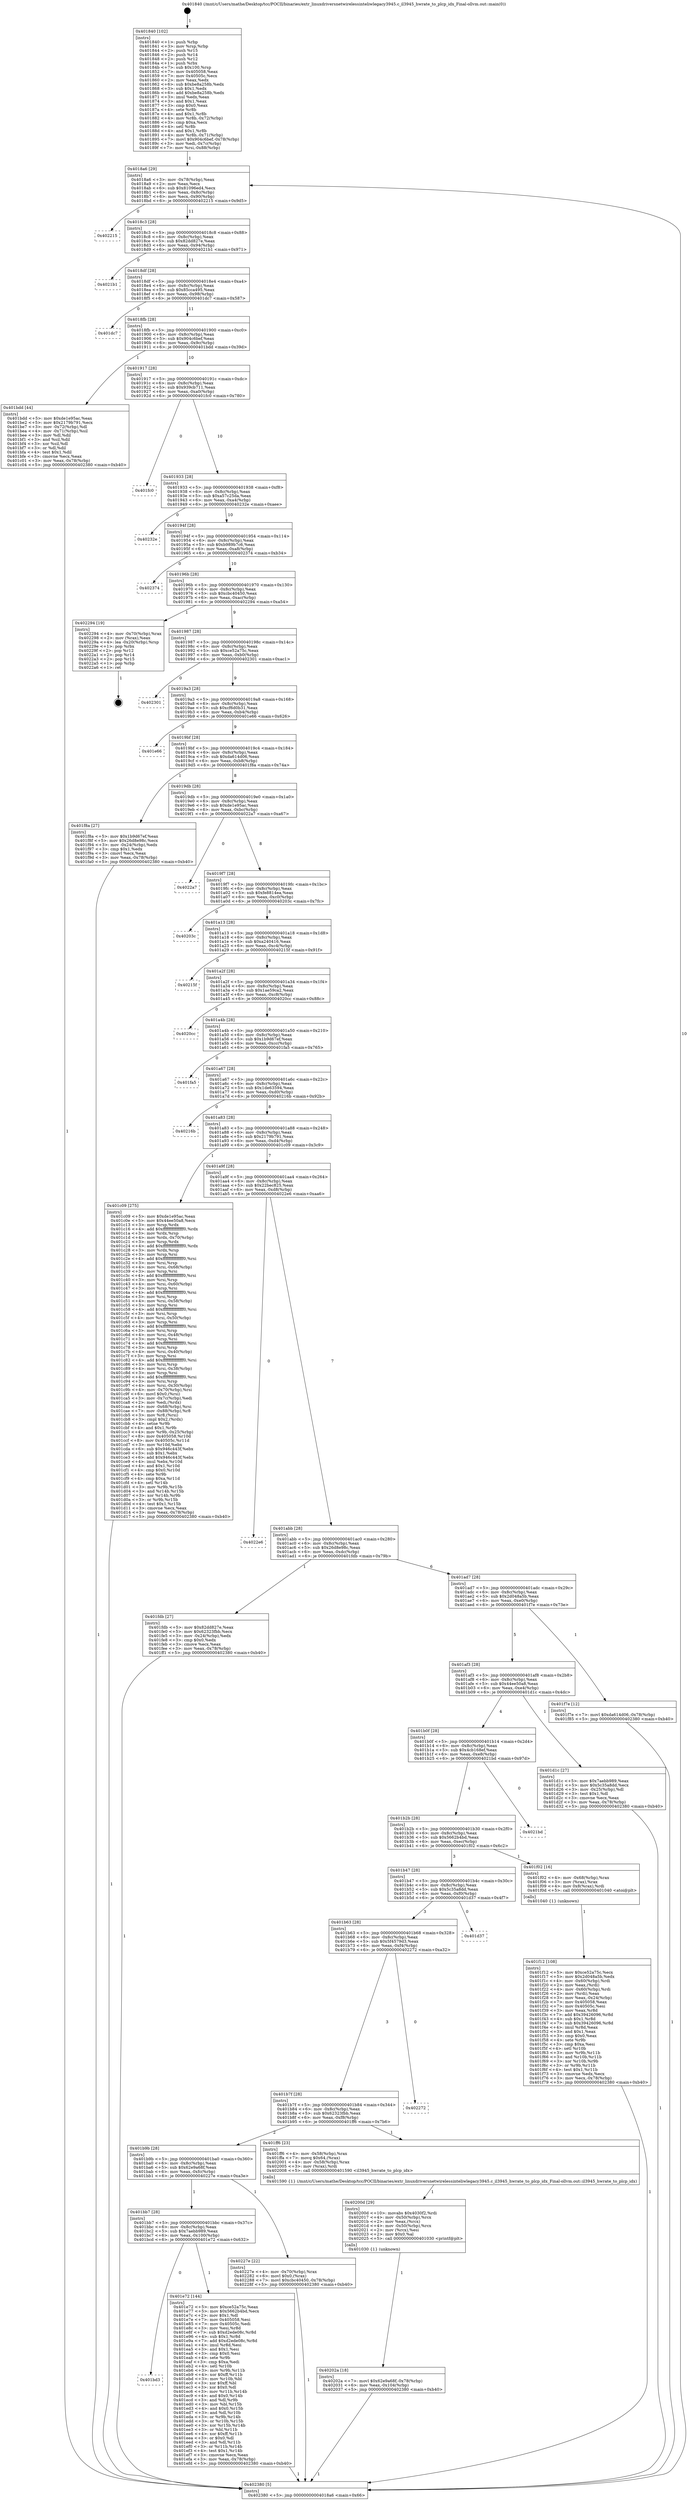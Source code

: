 digraph "0x401840" {
  label = "0x401840 (/mnt/c/Users/mathe/Desktop/tcc/POCII/binaries/extr_linuxdriversnetwirelessinteliwlegacy3945.c_il3945_hwrate_to_plcp_idx_Final-ollvm.out::main(0))"
  labelloc = "t"
  node[shape=record]

  Entry [label="",width=0.3,height=0.3,shape=circle,fillcolor=black,style=filled]
  "0x4018a6" [label="{
     0x4018a6 [29]\l
     | [instrs]\l
     &nbsp;&nbsp;0x4018a6 \<+3\>: mov -0x78(%rbp),%eax\l
     &nbsp;&nbsp;0x4018a9 \<+2\>: mov %eax,%ecx\l
     &nbsp;&nbsp;0x4018ab \<+6\>: sub $0x81096ed4,%ecx\l
     &nbsp;&nbsp;0x4018b1 \<+6\>: mov %eax,-0x8c(%rbp)\l
     &nbsp;&nbsp;0x4018b7 \<+6\>: mov %ecx,-0x90(%rbp)\l
     &nbsp;&nbsp;0x4018bd \<+6\>: je 0000000000402215 \<main+0x9d5\>\l
  }"]
  "0x402215" [label="{
     0x402215\l
  }", style=dashed]
  "0x4018c3" [label="{
     0x4018c3 [28]\l
     | [instrs]\l
     &nbsp;&nbsp;0x4018c3 \<+5\>: jmp 00000000004018c8 \<main+0x88\>\l
     &nbsp;&nbsp;0x4018c8 \<+6\>: mov -0x8c(%rbp),%eax\l
     &nbsp;&nbsp;0x4018ce \<+5\>: sub $0x82dd827e,%eax\l
     &nbsp;&nbsp;0x4018d3 \<+6\>: mov %eax,-0x94(%rbp)\l
     &nbsp;&nbsp;0x4018d9 \<+6\>: je 00000000004021b1 \<main+0x971\>\l
  }"]
  Exit [label="",width=0.3,height=0.3,shape=circle,fillcolor=black,style=filled,peripheries=2]
  "0x4021b1" [label="{
     0x4021b1\l
  }", style=dashed]
  "0x4018df" [label="{
     0x4018df [28]\l
     | [instrs]\l
     &nbsp;&nbsp;0x4018df \<+5\>: jmp 00000000004018e4 \<main+0xa4\>\l
     &nbsp;&nbsp;0x4018e4 \<+6\>: mov -0x8c(%rbp),%eax\l
     &nbsp;&nbsp;0x4018ea \<+5\>: sub $0x85cca495,%eax\l
     &nbsp;&nbsp;0x4018ef \<+6\>: mov %eax,-0x98(%rbp)\l
     &nbsp;&nbsp;0x4018f5 \<+6\>: je 0000000000401dc7 \<main+0x587\>\l
  }"]
  "0x40202a" [label="{
     0x40202a [18]\l
     | [instrs]\l
     &nbsp;&nbsp;0x40202a \<+7\>: movl $0x62e9a68f,-0x78(%rbp)\l
     &nbsp;&nbsp;0x402031 \<+6\>: mov %eax,-0x104(%rbp)\l
     &nbsp;&nbsp;0x402037 \<+5\>: jmp 0000000000402380 \<main+0xb40\>\l
  }"]
  "0x401dc7" [label="{
     0x401dc7\l
  }", style=dashed]
  "0x4018fb" [label="{
     0x4018fb [28]\l
     | [instrs]\l
     &nbsp;&nbsp;0x4018fb \<+5\>: jmp 0000000000401900 \<main+0xc0\>\l
     &nbsp;&nbsp;0x401900 \<+6\>: mov -0x8c(%rbp),%eax\l
     &nbsp;&nbsp;0x401906 \<+5\>: sub $0x904c6bef,%eax\l
     &nbsp;&nbsp;0x40190b \<+6\>: mov %eax,-0x9c(%rbp)\l
     &nbsp;&nbsp;0x401911 \<+6\>: je 0000000000401bdd \<main+0x39d\>\l
  }"]
  "0x40200d" [label="{
     0x40200d [29]\l
     | [instrs]\l
     &nbsp;&nbsp;0x40200d \<+10\>: movabs $0x4030f2,%rdi\l
     &nbsp;&nbsp;0x402017 \<+4\>: mov -0x50(%rbp),%rcx\l
     &nbsp;&nbsp;0x40201b \<+2\>: mov %eax,(%rcx)\l
     &nbsp;&nbsp;0x40201d \<+4\>: mov -0x50(%rbp),%rcx\l
     &nbsp;&nbsp;0x402021 \<+2\>: mov (%rcx),%esi\l
     &nbsp;&nbsp;0x402023 \<+2\>: mov $0x0,%al\l
     &nbsp;&nbsp;0x402025 \<+5\>: call 0000000000401030 \<printf@plt\>\l
     | [calls]\l
     &nbsp;&nbsp;0x401030 \{1\} (unknown)\l
  }"]
  "0x401bdd" [label="{
     0x401bdd [44]\l
     | [instrs]\l
     &nbsp;&nbsp;0x401bdd \<+5\>: mov $0xde1e95ac,%eax\l
     &nbsp;&nbsp;0x401be2 \<+5\>: mov $0x2179b791,%ecx\l
     &nbsp;&nbsp;0x401be7 \<+3\>: mov -0x72(%rbp),%dl\l
     &nbsp;&nbsp;0x401bea \<+4\>: mov -0x71(%rbp),%sil\l
     &nbsp;&nbsp;0x401bee \<+3\>: mov %dl,%dil\l
     &nbsp;&nbsp;0x401bf1 \<+3\>: and %sil,%dil\l
     &nbsp;&nbsp;0x401bf4 \<+3\>: xor %sil,%dl\l
     &nbsp;&nbsp;0x401bf7 \<+3\>: or %dl,%dil\l
     &nbsp;&nbsp;0x401bfa \<+4\>: test $0x1,%dil\l
     &nbsp;&nbsp;0x401bfe \<+3\>: cmovne %ecx,%eax\l
     &nbsp;&nbsp;0x401c01 \<+3\>: mov %eax,-0x78(%rbp)\l
     &nbsp;&nbsp;0x401c04 \<+5\>: jmp 0000000000402380 \<main+0xb40\>\l
  }"]
  "0x401917" [label="{
     0x401917 [28]\l
     | [instrs]\l
     &nbsp;&nbsp;0x401917 \<+5\>: jmp 000000000040191c \<main+0xdc\>\l
     &nbsp;&nbsp;0x40191c \<+6\>: mov -0x8c(%rbp),%eax\l
     &nbsp;&nbsp;0x401922 \<+5\>: sub $0x939cb711,%eax\l
     &nbsp;&nbsp;0x401927 \<+6\>: mov %eax,-0xa0(%rbp)\l
     &nbsp;&nbsp;0x40192d \<+6\>: je 0000000000401fc0 \<main+0x780\>\l
  }"]
  "0x402380" [label="{
     0x402380 [5]\l
     | [instrs]\l
     &nbsp;&nbsp;0x402380 \<+5\>: jmp 00000000004018a6 \<main+0x66\>\l
  }"]
  "0x401840" [label="{
     0x401840 [102]\l
     | [instrs]\l
     &nbsp;&nbsp;0x401840 \<+1\>: push %rbp\l
     &nbsp;&nbsp;0x401841 \<+3\>: mov %rsp,%rbp\l
     &nbsp;&nbsp;0x401844 \<+2\>: push %r15\l
     &nbsp;&nbsp;0x401846 \<+2\>: push %r14\l
     &nbsp;&nbsp;0x401848 \<+2\>: push %r12\l
     &nbsp;&nbsp;0x40184a \<+1\>: push %rbx\l
     &nbsp;&nbsp;0x40184b \<+7\>: sub $0x100,%rsp\l
     &nbsp;&nbsp;0x401852 \<+7\>: mov 0x405058,%eax\l
     &nbsp;&nbsp;0x401859 \<+7\>: mov 0x40505c,%ecx\l
     &nbsp;&nbsp;0x401860 \<+2\>: mov %eax,%edx\l
     &nbsp;&nbsp;0x401862 \<+6\>: sub $0xbe8a258b,%edx\l
     &nbsp;&nbsp;0x401868 \<+3\>: sub $0x1,%edx\l
     &nbsp;&nbsp;0x40186b \<+6\>: add $0xbe8a258b,%edx\l
     &nbsp;&nbsp;0x401871 \<+3\>: imul %edx,%eax\l
     &nbsp;&nbsp;0x401874 \<+3\>: and $0x1,%eax\l
     &nbsp;&nbsp;0x401877 \<+3\>: cmp $0x0,%eax\l
     &nbsp;&nbsp;0x40187a \<+4\>: sete %r8b\l
     &nbsp;&nbsp;0x40187e \<+4\>: and $0x1,%r8b\l
     &nbsp;&nbsp;0x401882 \<+4\>: mov %r8b,-0x72(%rbp)\l
     &nbsp;&nbsp;0x401886 \<+3\>: cmp $0xa,%ecx\l
     &nbsp;&nbsp;0x401889 \<+4\>: setl %r8b\l
     &nbsp;&nbsp;0x40188d \<+4\>: and $0x1,%r8b\l
     &nbsp;&nbsp;0x401891 \<+4\>: mov %r8b,-0x71(%rbp)\l
     &nbsp;&nbsp;0x401895 \<+7\>: movl $0x904c6bef,-0x78(%rbp)\l
     &nbsp;&nbsp;0x40189c \<+3\>: mov %edi,-0x7c(%rbp)\l
     &nbsp;&nbsp;0x40189f \<+7\>: mov %rsi,-0x88(%rbp)\l
  }"]
  "0x401f12" [label="{
     0x401f12 [108]\l
     | [instrs]\l
     &nbsp;&nbsp;0x401f12 \<+5\>: mov $0xce52a75c,%ecx\l
     &nbsp;&nbsp;0x401f17 \<+5\>: mov $0x2d048a5b,%edx\l
     &nbsp;&nbsp;0x401f1c \<+4\>: mov -0x60(%rbp),%rdi\l
     &nbsp;&nbsp;0x401f20 \<+2\>: mov %eax,(%rdi)\l
     &nbsp;&nbsp;0x401f22 \<+4\>: mov -0x60(%rbp),%rdi\l
     &nbsp;&nbsp;0x401f26 \<+2\>: mov (%rdi),%eax\l
     &nbsp;&nbsp;0x401f28 \<+3\>: mov %eax,-0x24(%rbp)\l
     &nbsp;&nbsp;0x401f2b \<+7\>: mov 0x405058,%eax\l
     &nbsp;&nbsp;0x401f32 \<+7\>: mov 0x40505c,%esi\l
     &nbsp;&nbsp;0x401f39 \<+3\>: mov %eax,%r8d\l
     &nbsp;&nbsp;0x401f3c \<+7\>: add $0x39426096,%r8d\l
     &nbsp;&nbsp;0x401f43 \<+4\>: sub $0x1,%r8d\l
     &nbsp;&nbsp;0x401f47 \<+7\>: sub $0x39426096,%r8d\l
     &nbsp;&nbsp;0x401f4e \<+4\>: imul %r8d,%eax\l
     &nbsp;&nbsp;0x401f52 \<+3\>: and $0x1,%eax\l
     &nbsp;&nbsp;0x401f55 \<+3\>: cmp $0x0,%eax\l
     &nbsp;&nbsp;0x401f58 \<+4\>: sete %r9b\l
     &nbsp;&nbsp;0x401f5c \<+3\>: cmp $0xa,%esi\l
     &nbsp;&nbsp;0x401f5f \<+4\>: setl %r10b\l
     &nbsp;&nbsp;0x401f63 \<+3\>: mov %r9b,%r11b\l
     &nbsp;&nbsp;0x401f66 \<+3\>: and %r10b,%r11b\l
     &nbsp;&nbsp;0x401f69 \<+3\>: xor %r10b,%r9b\l
     &nbsp;&nbsp;0x401f6c \<+3\>: or %r9b,%r11b\l
     &nbsp;&nbsp;0x401f6f \<+4\>: test $0x1,%r11b\l
     &nbsp;&nbsp;0x401f73 \<+3\>: cmovne %edx,%ecx\l
     &nbsp;&nbsp;0x401f76 \<+3\>: mov %ecx,-0x78(%rbp)\l
     &nbsp;&nbsp;0x401f79 \<+5\>: jmp 0000000000402380 \<main+0xb40\>\l
  }"]
  "0x401fc0" [label="{
     0x401fc0\l
  }", style=dashed]
  "0x401933" [label="{
     0x401933 [28]\l
     | [instrs]\l
     &nbsp;&nbsp;0x401933 \<+5\>: jmp 0000000000401938 \<main+0xf8\>\l
     &nbsp;&nbsp;0x401938 \<+6\>: mov -0x8c(%rbp),%eax\l
     &nbsp;&nbsp;0x40193e \<+5\>: sub $0xa57c25da,%eax\l
     &nbsp;&nbsp;0x401943 \<+6\>: mov %eax,-0xa4(%rbp)\l
     &nbsp;&nbsp;0x401949 \<+6\>: je 000000000040232e \<main+0xaee\>\l
  }"]
  "0x401bd3" [label="{
     0x401bd3\l
  }", style=dashed]
  "0x40232e" [label="{
     0x40232e\l
  }", style=dashed]
  "0x40194f" [label="{
     0x40194f [28]\l
     | [instrs]\l
     &nbsp;&nbsp;0x40194f \<+5\>: jmp 0000000000401954 \<main+0x114\>\l
     &nbsp;&nbsp;0x401954 \<+6\>: mov -0x8c(%rbp),%eax\l
     &nbsp;&nbsp;0x40195a \<+5\>: sub $0xb989b7c6,%eax\l
     &nbsp;&nbsp;0x40195f \<+6\>: mov %eax,-0xa8(%rbp)\l
     &nbsp;&nbsp;0x401965 \<+6\>: je 0000000000402374 \<main+0xb34\>\l
  }"]
  "0x401e72" [label="{
     0x401e72 [144]\l
     | [instrs]\l
     &nbsp;&nbsp;0x401e72 \<+5\>: mov $0xce52a75c,%eax\l
     &nbsp;&nbsp;0x401e77 \<+5\>: mov $0x5662b4bd,%ecx\l
     &nbsp;&nbsp;0x401e7c \<+2\>: mov $0x1,%dl\l
     &nbsp;&nbsp;0x401e7e \<+7\>: mov 0x405058,%esi\l
     &nbsp;&nbsp;0x401e85 \<+7\>: mov 0x40505c,%edi\l
     &nbsp;&nbsp;0x401e8c \<+3\>: mov %esi,%r8d\l
     &nbsp;&nbsp;0x401e8f \<+7\>: sub $0xd2ede08c,%r8d\l
     &nbsp;&nbsp;0x401e96 \<+4\>: sub $0x1,%r8d\l
     &nbsp;&nbsp;0x401e9a \<+7\>: add $0xd2ede08c,%r8d\l
     &nbsp;&nbsp;0x401ea1 \<+4\>: imul %r8d,%esi\l
     &nbsp;&nbsp;0x401ea5 \<+3\>: and $0x1,%esi\l
     &nbsp;&nbsp;0x401ea8 \<+3\>: cmp $0x0,%esi\l
     &nbsp;&nbsp;0x401eab \<+4\>: sete %r9b\l
     &nbsp;&nbsp;0x401eaf \<+3\>: cmp $0xa,%edi\l
     &nbsp;&nbsp;0x401eb2 \<+4\>: setl %r10b\l
     &nbsp;&nbsp;0x401eb6 \<+3\>: mov %r9b,%r11b\l
     &nbsp;&nbsp;0x401eb9 \<+4\>: xor $0xff,%r11b\l
     &nbsp;&nbsp;0x401ebd \<+3\>: mov %r10b,%bl\l
     &nbsp;&nbsp;0x401ec0 \<+3\>: xor $0xff,%bl\l
     &nbsp;&nbsp;0x401ec3 \<+3\>: xor $0x0,%dl\l
     &nbsp;&nbsp;0x401ec6 \<+3\>: mov %r11b,%r14b\l
     &nbsp;&nbsp;0x401ec9 \<+4\>: and $0x0,%r14b\l
     &nbsp;&nbsp;0x401ecd \<+3\>: and %dl,%r9b\l
     &nbsp;&nbsp;0x401ed0 \<+3\>: mov %bl,%r15b\l
     &nbsp;&nbsp;0x401ed3 \<+4\>: and $0x0,%r15b\l
     &nbsp;&nbsp;0x401ed7 \<+3\>: and %dl,%r10b\l
     &nbsp;&nbsp;0x401eda \<+3\>: or %r9b,%r14b\l
     &nbsp;&nbsp;0x401edd \<+3\>: or %r10b,%r15b\l
     &nbsp;&nbsp;0x401ee0 \<+3\>: xor %r15b,%r14b\l
     &nbsp;&nbsp;0x401ee3 \<+3\>: or %bl,%r11b\l
     &nbsp;&nbsp;0x401ee6 \<+4\>: xor $0xff,%r11b\l
     &nbsp;&nbsp;0x401eea \<+3\>: or $0x0,%dl\l
     &nbsp;&nbsp;0x401eed \<+3\>: and %dl,%r11b\l
     &nbsp;&nbsp;0x401ef0 \<+3\>: or %r11b,%r14b\l
     &nbsp;&nbsp;0x401ef3 \<+4\>: test $0x1,%r14b\l
     &nbsp;&nbsp;0x401ef7 \<+3\>: cmovne %ecx,%eax\l
     &nbsp;&nbsp;0x401efa \<+3\>: mov %eax,-0x78(%rbp)\l
     &nbsp;&nbsp;0x401efd \<+5\>: jmp 0000000000402380 \<main+0xb40\>\l
  }"]
  "0x402374" [label="{
     0x402374\l
  }", style=dashed]
  "0x40196b" [label="{
     0x40196b [28]\l
     | [instrs]\l
     &nbsp;&nbsp;0x40196b \<+5\>: jmp 0000000000401970 \<main+0x130\>\l
     &nbsp;&nbsp;0x401970 \<+6\>: mov -0x8c(%rbp),%eax\l
     &nbsp;&nbsp;0x401976 \<+5\>: sub $0xcbc40450,%eax\l
     &nbsp;&nbsp;0x40197b \<+6\>: mov %eax,-0xac(%rbp)\l
     &nbsp;&nbsp;0x401981 \<+6\>: je 0000000000402294 \<main+0xa54\>\l
  }"]
  "0x401bb7" [label="{
     0x401bb7 [28]\l
     | [instrs]\l
     &nbsp;&nbsp;0x401bb7 \<+5\>: jmp 0000000000401bbc \<main+0x37c\>\l
     &nbsp;&nbsp;0x401bbc \<+6\>: mov -0x8c(%rbp),%eax\l
     &nbsp;&nbsp;0x401bc2 \<+5\>: sub $0x7aebb989,%eax\l
     &nbsp;&nbsp;0x401bc7 \<+6\>: mov %eax,-0x100(%rbp)\l
     &nbsp;&nbsp;0x401bcd \<+6\>: je 0000000000401e72 \<main+0x632\>\l
  }"]
  "0x402294" [label="{
     0x402294 [19]\l
     | [instrs]\l
     &nbsp;&nbsp;0x402294 \<+4\>: mov -0x70(%rbp),%rax\l
     &nbsp;&nbsp;0x402298 \<+2\>: mov (%rax),%eax\l
     &nbsp;&nbsp;0x40229a \<+4\>: lea -0x20(%rbp),%rsp\l
     &nbsp;&nbsp;0x40229e \<+1\>: pop %rbx\l
     &nbsp;&nbsp;0x40229f \<+2\>: pop %r12\l
     &nbsp;&nbsp;0x4022a1 \<+2\>: pop %r14\l
     &nbsp;&nbsp;0x4022a3 \<+2\>: pop %r15\l
     &nbsp;&nbsp;0x4022a5 \<+1\>: pop %rbp\l
     &nbsp;&nbsp;0x4022a6 \<+1\>: ret\l
  }"]
  "0x401987" [label="{
     0x401987 [28]\l
     | [instrs]\l
     &nbsp;&nbsp;0x401987 \<+5\>: jmp 000000000040198c \<main+0x14c\>\l
     &nbsp;&nbsp;0x40198c \<+6\>: mov -0x8c(%rbp),%eax\l
     &nbsp;&nbsp;0x401992 \<+5\>: sub $0xce52a75c,%eax\l
     &nbsp;&nbsp;0x401997 \<+6\>: mov %eax,-0xb0(%rbp)\l
     &nbsp;&nbsp;0x40199d \<+6\>: je 0000000000402301 \<main+0xac1\>\l
  }"]
  "0x40227e" [label="{
     0x40227e [22]\l
     | [instrs]\l
     &nbsp;&nbsp;0x40227e \<+4\>: mov -0x70(%rbp),%rax\l
     &nbsp;&nbsp;0x402282 \<+6\>: movl $0x0,(%rax)\l
     &nbsp;&nbsp;0x402288 \<+7\>: movl $0xcbc40450,-0x78(%rbp)\l
     &nbsp;&nbsp;0x40228f \<+5\>: jmp 0000000000402380 \<main+0xb40\>\l
  }"]
  "0x402301" [label="{
     0x402301\l
  }", style=dashed]
  "0x4019a3" [label="{
     0x4019a3 [28]\l
     | [instrs]\l
     &nbsp;&nbsp;0x4019a3 \<+5\>: jmp 00000000004019a8 \<main+0x168\>\l
     &nbsp;&nbsp;0x4019a8 \<+6\>: mov -0x8c(%rbp),%eax\l
     &nbsp;&nbsp;0x4019ae \<+5\>: sub $0xcf6d0b31,%eax\l
     &nbsp;&nbsp;0x4019b3 \<+6\>: mov %eax,-0xb4(%rbp)\l
     &nbsp;&nbsp;0x4019b9 \<+6\>: je 0000000000401e66 \<main+0x626\>\l
  }"]
  "0x401b9b" [label="{
     0x401b9b [28]\l
     | [instrs]\l
     &nbsp;&nbsp;0x401b9b \<+5\>: jmp 0000000000401ba0 \<main+0x360\>\l
     &nbsp;&nbsp;0x401ba0 \<+6\>: mov -0x8c(%rbp),%eax\l
     &nbsp;&nbsp;0x401ba6 \<+5\>: sub $0x62e9a68f,%eax\l
     &nbsp;&nbsp;0x401bab \<+6\>: mov %eax,-0xfc(%rbp)\l
     &nbsp;&nbsp;0x401bb1 \<+6\>: je 000000000040227e \<main+0xa3e\>\l
  }"]
  "0x401e66" [label="{
     0x401e66\l
  }", style=dashed]
  "0x4019bf" [label="{
     0x4019bf [28]\l
     | [instrs]\l
     &nbsp;&nbsp;0x4019bf \<+5\>: jmp 00000000004019c4 \<main+0x184\>\l
     &nbsp;&nbsp;0x4019c4 \<+6\>: mov -0x8c(%rbp),%eax\l
     &nbsp;&nbsp;0x4019ca \<+5\>: sub $0xda614d06,%eax\l
     &nbsp;&nbsp;0x4019cf \<+6\>: mov %eax,-0xb8(%rbp)\l
     &nbsp;&nbsp;0x4019d5 \<+6\>: je 0000000000401f8a \<main+0x74a\>\l
  }"]
  "0x401ff6" [label="{
     0x401ff6 [23]\l
     | [instrs]\l
     &nbsp;&nbsp;0x401ff6 \<+4\>: mov -0x58(%rbp),%rax\l
     &nbsp;&nbsp;0x401ffa \<+7\>: movq $0x64,(%rax)\l
     &nbsp;&nbsp;0x402001 \<+4\>: mov -0x58(%rbp),%rax\l
     &nbsp;&nbsp;0x402005 \<+3\>: mov (%rax),%rdi\l
     &nbsp;&nbsp;0x402008 \<+5\>: call 0000000000401590 \<il3945_hwrate_to_plcp_idx\>\l
     | [calls]\l
     &nbsp;&nbsp;0x401590 \{1\} (/mnt/c/Users/mathe/Desktop/tcc/POCII/binaries/extr_linuxdriversnetwirelessinteliwlegacy3945.c_il3945_hwrate_to_plcp_idx_Final-ollvm.out::il3945_hwrate_to_plcp_idx)\l
  }"]
  "0x401f8a" [label="{
     0x401f8a [27]\l
     | [instrs]\l
     &nbsp;&nbsp;0x401f8a \<+5\>: mov $0x1b9d67ef,%eax\l
     &nbsp;&nbsp;0x401f8f \<+5\>: mov $0x26d8e98c,%ecx\l
     &nbsp;&nbsp;0x401f94 \<+3\>: mov -0x24(%rbp),%edx\l
     &nbsp;&nbsp;0x401f97 \<+3\>: cmp $0x1,%edx\l
     &nbsp;&nbsp;0x401f9a \<+3\>: cmovl %ecx,%eax\l
     &nbsp;&nbsp;0x401f9d \<+3\>: mov %eax,-0x78(%rbp)\l
     &nbsp;&nbsp;0x401fa0 \<+5\>: jmp 0000000000402380 \<main+0xb40\>\l
  }"]
  "0x4019db" [label="{
     0x4019db [28]\l
     | [instrs]\l
     &nbsp;&nbsp;0x4019db \<+5\>: jmp 00000000004019e0 \<main+0x1a0\>\l
     &nbsp;&nbsp;0x4019e0 \<+6\>: mov -0x8c(%rbp),%eax\l
     &nbsp;&nbsp;0x4019e6 \<+5\>: sub $0xde1e95ac,%eax\l
     &nbsp;&nbsp;0x4019eb \<+6\>: mov %eax,-0xbc(%rbp)\l
     &nbsp;&nbsp;0x4019f1 \<+6\>: je 00000000004022a7 \<main+0xa67\>\l
  }"]
  "0x401b7f" [label="{
     0x401b7f [28]\l
     | [instrs]\l
     &nbsp;&nbsp;0x401b7f \<+5\>: jmp 0000000000401b84 \<main+0x344\>\l
     &nbsp;&nbsp;0x401b84 \<+6\>: mov -0x8c(%rbp),%eax\l
     &nbsp;&nbsp;0x401b8a \<+5\>: sub $0x62323fbb,%eax\l
     &nbsp;&nbsp;0x401b8f \<+6\>: mov %eax,-0xf8(%rbp)\l
     &nbsp;&nbsp;0x401b95 \<+6\>: je 0000000000401ff6 \<main+0x7b6\>\l
  }"]
  "0x4022a7" [label="{
     0x4022a7\l
  }", style=dashed]
  "0x4019f7" [label="{
     0x4019f7 [28]\l
     | [instrs]\l
     &nbsp;&nbsp;0x4019f7 \<+5\>: jmp 00000000004019fc \<main+0x1bc\>\l
     &nbsp;&nbsp;0x4019fc \<+6\>: mov -0x8c(%rbp),%eax\l
     &nbsp;&nbsp;0x401a02 \<+5\>: sub $0xfe8814ea,%eax\l
     &nbsp;&nbsp;0x401a07 \<+6\>: mov %eax,-0xc0(%rbp)\l
     &nbsp;&nbsp;0x401a0d \<+6\>: je 000000000040203c \<main+0x7fc\>\l
  }"]
  "0x402272" [label="{
     0x402272\l
  }", style=dashed]
  "0x40203c" [label="{
     0x40203c\l
  }", style=dashed]
  "0x401a13" [label="{
     0x401a13 [28]\l
     | [instrs]\l
     &nbsp;&nbsp;0x401a13 \<+5\>: jmp 0000000000401a18 \<main+0x1d8\>\l
     &nbsp;&nbsp;0x401a18 \<+6\>: mov -0x8c(%rbp),%eax\l
     &nbsp;&nbsp;0x401a1e \<+5\>: sub $0xa240416,%eax\l
     &nbsp;&nbsp;0x401a23 \<+6\>: mov %eax,-0xc4(%rbp)\l
     &nbsp;&nbsp;0x401a29 \<+6\>: je 000000000040215f \<main+0x91f\>\l
  }"]
  "0x401b63" [label="{
     0x401b63 [28]\l
     | [instrs]\l
     &nbsp;&nbsp;0x401b63 \<+5\>: jmp 0000000000401b68 \<main+0x328\>\l
     &nbsp;&nbsp;0x401b68 \<+6\>: mov -0x8c(%rbp),%eax\l
     &nbsp;&nbsp;0x401b6e \<+5\>: sub $0x5f4579d3,%eax\l
     &nbsp;&nbsp;0x401b73 \<+6\>: mov %eax,-0xf4(%rbp)\l
     &nbsp;&nbsp;0x401b79 \<+6\>: je 0000000000402272 \<main+0xa32\>\l
  }"]
  "0x40215f" [label="{
     0x40215f\l
  }", style=dashed]
  "0x401a2f" [label="{
     0x401a2f [28]\l
     | [instrs]\l
     &nbsp;&nbsp;0x401a2f \<+5\>: jmp 0000000000401a34 \<main+0x1f4\>\l
     &nbsp;&nbsp;0x401a34 \<+6\>: mov -0x8c(%rbp),%eax\l
     &nbsp;&nbsp;0x401a3a \<+5\>: sub $0x1ae59ca2,%eax\l
     &nbsp;&nbsp;0x401a3f \<+6\>: mov %eax,-0xc8(%rbp)\l
     &nbsp;&nbsp;0x401a45 \<+6\>: je 00000000004020cc \<main+0x88c\>\l
  }"]
  "0x401d37" [label="{
     0x401d37\l
  }", style=dashed]
  "0x4020cc" [label="{
     0x4020cc\l
  }", style=dashed]
  "0x401a4b" [label="{
     0x401a4b [28]\l
     | [instrs]\l
     &nbsp;&nbsp;0x401a4b \<+5\>: jmp 0000000000401a50 \<main+0x210\>\l
     &nbsp;&nbsp;0x401a50 \<+6\>: mov -0x8c(%rbp),%eax\l
     &nbsp;&nbsp;0x401a56 \<+5\>: sub $0x1b9d67ef,%eax\l
     &nbsp;&nbsp;0x401a5b \<+6\>: mov %eax,-0xcc(%rbp)\l
     &nbsp;&nbsp;0x401a61 \<+6\>: je 0000000000401fa5 \<main+0x765\>\l
  }"]
  "0x401b47" [label="{
     0x401b47 [28]\l
     | [instrs]\l
     &nbsp;&nbsp;0x401b47 \<+5\>: jmp 0000000000401b4c \<main+0x30c\>\l
     &nbsp;&nbsp;0x401b4c \<+6\>: mov -0x8c(%rbp),%eax\l
     &nbsp;&nbsp;0x401b52 \<+5\>: sub $0x5c35a8dd,%eax\l
     &nbsp;&nbsp;0x401b57 \<+6\>: mov %eax,-0xf0(%rbp)\l
     &nbsp;&nbsp;0x401b5d \<+6\>: je 0000000000401d37 \<main+0x4f7\>\l
  }"]
  "0x401fa5" [label="{
     0x401fa5\l
  }", style=dashed]
  "0x401a67" [label="{
     0x401a67 [28]\l
     | [instrs]\l
     &nbsp;&nbsp;0x401a67 \<+5\>: jmp 0000000000401a6c \<main+0x22c\>\l
     &nbsp;&nbsp;0x401a6c \<+6\>: mov -0x8c(%rbp),%eax\l
     &nbsp;&nbsp;0x401a72 \<+5\>: sub $0x1de63594,%eax\l
     &nbsp;&nbsp;0x401a77 \<+6\>: mov %eax,-0xd0(%rbp)\l
     &nbsp;&nbsp;0x401a7d \<+6\>: je 000000000040216b \<main+0x92b\>\l
  }"]
  "0x401f02" [label="{
     0x401f02 [16]\l
     | [instrs]\l
     &nbsp;&nbsp;0x401f02 \<+4\>: mov -0x68(%rbp),%rax\l
     &nbsp;&nbsp;0x401f06 \<+3\>: mov (%rax),%rax\l
     &nbsp;&nbsp;0x401f09 \<+4\>: mov 0x8(%rax),%rdi\l
     &nbsp;&nbsp;0x401f0d \<+5\>: call 0000000000401040 \<atoi@plt\>\l
     | [calls]\l
     &nbsp;&nbsp;0x401040 \{1\} (unknown)\l
  }"]
  "0x40216b" [label="{
     0x40216b\l
  }", style=dashed]
  "0x401a83" [label="{
     0x401a83 [28]\l
     | [instrs]\l
     &nbsp;&nbsp;0x401a83 \<+5\>: jmp 0000000000401a88 \<main+0x248\>\l
     &nbsp;&nbsp;0x401a88 \<+6\>: mov -0x8c(%rbp),%eax\l
     &nbsp;&nbsp;0x401a8e \<+5\>: sub $0x2179b791,%eax\l
     &nbsp;&nbsp;0x401a93 \<+6\>: mov %eax,-0xd4(%rbp)\l
     &nbsp;&nbsp;0x401a99 \<+6\>: je 0000000000401c09 \<main+0x3c9\>\l
  }"]
  "0x401b2b" [label="{
     0x401b2b [28]\l
     | [instrs]\l
     &nbsp;&nbsp;0x401b2b \<+5\>: jmp 0000000000401b30 \<main+0x2f0\>\l
     &nbsp;&nbsp;0x401b30 \<+6\>: mov -0x8c(%rbp),%eax\l
     &nbsp;&nbsp;0x401b36 \<+5\>: sub $0x5662b4bd,%eax\l
     &nbsp;&nbsp;0x401b3b \<+6\>: mov %eax,-0xec(%rbp)\l
     &nbsp;&nbsp;0x401b41 \<+6\>: je 0000000000401f02 \<main+0x6c2\>\l
  }"]
  "0x401c09" [label="{
     0x401c09 [275]\l
     | [instrs]\l
     &nbsp;&nbsp;0x401c09 \<+5\>: mov $0xde1e95ac,%eax\l
     &nbsp;&nbsp;0x401c0e \<+5\>: mov $0x44ee50a8,%ecx\l
     &nbsp;&nbsp;0x401c13 \<+3\>: mov %rsp,%rdx\l
     &nbsp;&nbsp;0x401c16 \<+4\>: add $0xfffffffffffffff0,%rdx\l
     &nbsp;&nbsp;0x401c1a \<+3\>: mov %rdx,%rsp\l
     &nbsp;&nbsp;0x401c1d \<+4\>: mov %rdx,-0x70(%rbp)\l
     &nbsp;&nbsp;0x401c21 \<+3\>: mov %rsp,%rdx\l
     &nbsp;&nbsp;0x401c24 \<+4\>: add $0xfffffffffffffff0,%rdx\l
     &nbsp;&nbsp;0x401c28 \<+3\>: mov %rdx,%rsp\l
     &nbsp;&nbsp;0x401c2b \<+3\>: mov %rsp,%rsi\l
     &nbsp;&nbsp;0x401c2e \<+4\>: add $0xfffffffffffffff0,%rsi\l
     &nbsp;&nbsp;0x401c32 \<+3\>: mov %rsi,%rsp\l
     &nbsp;&nbsp;0x401c35 \<+4\>: mov %rsi,-0x68(%rbp)\l
     &nbsp;&nbsp;0x401c39 \<+3\>: mov %rsp,%rsi\l
     &nbsp;&nbsp;0x401c3c \<+4\>: add $0xfffffffffffffff0,%rsi\l
     &nbsp;&nbsp;0x401c40 \<+3\>: mov %rsi,%rsp\l
     &nbsp;&nbsp;0x401c43 \<+4\>: mov %rsi,-0x60(%rbp)\l
     &nbsp;&nbsp;0x401c47 \<+3\>: mov %rsp,%rsi\l
     &nbsp;&nbsp;0x401c4a \<+4\>: add $0xfffffffffffffff0,%rsi\l
     &nbsp;&nbsp;0x401c4e \<+3\>: mov %rsi,%rsp\l
     &nbsp;&nbsp;0x401c51 \<+4\>: mov %rsi,-0x58(%rbp)\l
     &nbsp;&nbsp;0x401c55 \<+3\>: mov %rsp,%rsi\l
     &nbsp;&nbsp;0x401c58 \<+4\>: add $0xfffffffffffffff0,%rsi\l
     &nbsp;&nbsp;0x401c5c \<+3\>: mov %rsi,%rsp\l
     &nbsp;&nbsp;0x401c5f \<+4\>: mov %rsi,-0x50(%rbp)\l
     &nbsp;&nbsp;0x401c63 \<+3\>: mov %rsp,%rsi\l
     &nbsp;&nbsp;0x401c66 \<+4\>: add $0xfffffffffffffff0,%rsi\l
     &nbsp;&nbsp;0x401c6a \<+3\>: mov %rsi,%rsp\l
     &nbsp;&nbsp;0x401c6d \<+4\>: mov %rsi,-0x48(%rbp)\l
     &nbsp;&nbsp;0x401c71 \<+3\>: mov %rsp,%rsi\l
     &nbsp;&nbsp;0x401c74 \<+4\>: add $0xfffffffffffffff0,%rsi\l
     &nbsp;&nbsp;0x401c78 \<+3\>: mov %rsi,%rsp\l
     &nbsp;&nbsp;0x401c7b \<+4\>: mov %rsi,-0x40(%rbp)\l
     &nbsp;&nbsp;0x401c7f \<+3\>: mov %rsp,%rsi\l
     &nbsp;&nbsp;0x401c82 \<+4\>: add $0xfffffffffffffff0,%rsi\l
     &nbsp;&nbsp;0x401c86 \<+3\>: mov %rsi,%rsp\l
     &nbsp;&nbsp;0x401c89 \<+4\>: mov %rsi,-0x38(%rbp)\l
     &nbsp;&nbsp;0x401c8d \<+3\>: mov %rsp,%rsi\l
     &nbsp;&nbsp;0x401c90 \<+4\>: add $0xfffffffffffffff0,%rsi\l
     &nbsp;&nbsp;0x401c94 \<+3\>: mov %rsi,%rsp\l
     &nbsp;&nbsp;0x401c97 \<+4\>: mov %rsi,-0x30(%rbp)\l
     &nbsp;&nbsp;0x401c9b \<+4\>: mov -0x70(%rbp),%rsi\l
     &nbsp;&nbsp;0x401c9f \<+6\>: movl $0x0,(%rsi)\l
     &nbsp;&nbsp;0x401ca5 \<+3\>: mov -0x7c(%rbp),%edi\l
     &nbsp;&nbsp;0x401ca8 \<+2\>: mov %edi,(%rdx)\l
     &nbsp;&nbsp;0x401caa \<+4\>: mov -0x68(%rbp),%rsi\l
     &nbsp;&nbsp;0x401cae \<+7\>: mov -0x88(%rbp),%r8\l
     &nbsp;&nbsp;0x401cb5 \<+3\>: mov %r8,(%rsi)\l
     &nbsp;&nbsp;0x401cb8 \<+3\>: cmpl $0x2,(%rdx)\l
     &nbsp;&nbsp;0x401cbb \<+4\>: setne %r9b\l
     &nbsp;&nbsp;0x401cbf \<+4\>: and $0x1,%r9b\l
     &nbsp;&nbsp;0x401cc3 \<+4\>: mov %r9b,-0x25(%rbp)\l
     &nbsp;&nbsp;0x401cc7 \<+8\>: mov 0x405058,%r10d\l
     &nbsp;&nbsp;0x401ccf \<+8\>: mov 0x40505c,%r11d\l
     &nbsp;&nbsp;0x401cd7 \<+3\>: mov %r10d,%ebx\l
     &nbsp;&nbsp;0x401cda \<+6\>: sub $0x946c443f,%ebx\l
     &nbsp;&nbsp;0x401ce0 \<+3\>: sub $0x1,%ebx\l
     &nbsp;&nbsp;0x401ce3 \<+6\>: add $0x946c443f,%ebx\l
     &nbsp;&nbsp;0x401ce9 \<+4\>: imul %ebx,%r10d\l
     &nbsp;&nbsp;0x401ced \<+4\>: and $0x1,%r10d\l
     &nbsp;&nbsp;0x401cf1 \<+4\>: cmp $0x0,%r10d\l
     &nbsp;&nbsp;0x401cf5 \<+4\>: sete %r9b\l
     &nbsp;&nbsp;0x401cf9 \<+4\>: cmp $0xa,%r11d\l
     &nbsp;&nbsp;0x401cfd \<+4\>: setl %r14b\l
     &nbsp;&nbsp;0x401d01 \<+3\>: mov %r9b,%r15b\l
     &nbsp;&nbsp;0x401d04 \<+3\>: and %r14b,%r15b\l
     &nbsp;&nbsp;0x401d07 \<+3\>: xor %r14b,%r9b\l
     &nbsp;&nbsp;0x401d0a \<+3\>: or %r9b,%r15b\l
     &nbsp;&nbsp;0x401d0d \<+4\>: test $0x1,%r15b\l
     &nbsp;&nbsp;0x401d11 \<+3\>: cmovne %ecx,%eax\l
     &nbsp;&nbsp;0x401d14 \<+3\>: mov %eax,-0x78(%rbp)\l
     &nbsp;&nbsp;0x401d17 \<+5\>: jmp 0000000000402380 \<main+0xb40\>\l
  }"]
  "0x401a9f" [label="{
     0x401a9f [28]\l
     | [instrs]\l
     &nbsp;&nbsp;0x401a9f \<+5\>: jmp 0000000000401aa4 \<main+0x264\>\l
     &nbsp;&nbsp;0x401aa4 \<+6\>: mov -0x8c(%rbp),%eax\l
     &nbsp;&nbsp;0x401aaa \<+5\>: sub $0x22bec825,%eax\l
     &nbsp;&nbsp;0x401aaf \<+6\>: mov %eax,-0xd8(%rbp)\l
     &nbsp;&nbsp;0x401ab5 \<+6\>: je 00000000004022e6 \<main+0xaa6\>\l
  }"]
  "0x4021bd" [label="{
     0x4021bd\l
  }", style=dashed]
  "0x401b0f" [label="{
     0x401b0f [28]\l
     | [instrs]\l
     &nbsp;&nbsp;0x401b0f \<+5\>: jmp 0000000000401b14 \<main+0x2d4\>\l
     &nbsp;&nbsp;0x401b14 \<+6\>: mov -0x8c(%rbp),%eax\l
     &nbsp;&nbsp;0x401b1a \<+5\>: sub $0x4cb168ef,%eax\l
     &nbsp;&nbsp;0x401b1f \<+6\>: mov %eax,-0xe8(%rbp)\l
     &nbsp;&nbsp;0x401b25 \<+6\>: je 00000000004021bd \<main+0x97d\>\l
  }"]
  "0x4022e6" [label="{
     0x4022e6\l
  }", style=dashed]
  "0x401abb" [label="{
     0x401abb [28]\l
     | [instrs]\l
     &nbsp;&nbsp;0x401abb \<+5\>: jmp 0000000000401ac0 \<main+0x280\>\l
     &nbsp;&nbsp;0x401ac0 \<+6\>: mov -0x8c(%rbp),%eax\l
     &nbsp;&nbsp;0x401ac6 \<+5\>: sub $0x26d8e98c,%eax\l
     &nbsp;&nbsp;0x401acb \<+6\>: mov %eax,-0xdc(%rbp)\l
     &nbsp;&nbsp;0x401ad1 \<+6\>: je 0000000000401fdb \<main+0x79b\>\l
  }"]
  "0x401d1c" [label="{
     0x401d1c [27]\l
     | [instrs]\l
     &nbsp;&nbsp;0x401d1c \<+5\>: mov $0x7aebb989,%eax\l
     &nbsp;&nbsp;0x401d21 \<+5\>: mov $0x5c35a8dd,%ecx\l
     &nbsp;&nbsp;0x401d26 \<+3\>: mov -0x25(%rbp),%dl\l
     &nbsp;&nbsp;0x401d29 \<+3\>: test $0x1,%dl\l
     &nbsp;&nbsp;0x401d2c \<+3\>: cmovne %ecx,%eax\l
     &nbsp;&nbsp;0x401d2f \<+3\>: mov %eax,-0x78(%rbp)\l
     &nbsp;&nbsp;0x401d32 \<+5\>: jmp 0000000000402380 \<main+0xb40\>\l
  }"]
  "0x401fdb" [label="{
     0x401fdb [27]\l
     | [instrs]\l
     &nbsp;&nbsp;0x401fdb \<+5\>: mov $0x82dd827e,%eax\l
     &nbsp;&nbsp;0x401fe0 \<+5\>: mov $0x62323fbb,%ecx\l
     &nbsp;&nbsp;0x401fe5 \<+3\>: mov -0x24(%rbp),%edx\l
     &nbsp;&nbsp;0x401fe8 \<+3\>: cmp $0x0,%edx\l
     &nbsp;&nbsp;0x401feb \<+3\>: cmove %ecx,%eax\l
     &nbsp;&nbsp;0x401fee \<+3\>: mov %eax,-0x78(%rbp)\l
     &nbsp;&nbsp;0x401ff1 \<+5\>: jmp 0000000000402380 \<main+0xb40\>\l
  }"]
  "0x401ad7" [label="{
     0x401ad7 [28]\l
     | [instrs]\l
     &nbsp;&nbsp;0x401ad7 \<+5\>: jmp 0000000000401adc \<main+0x29c\>\l
     &nbsp;&nbsp;0x401adc \<+6\>: mov -0x8c(%rbp),%eax\l
     &nbsp;&nbsp;0x401ae2 \<+5\>: sub $0x2d048a5b,%eax\l
     &nbsp;&nbsp;0x401ae7 \<+6\>: mov %eax,-0xe0(%rbp)\l
     &nbsp;&nbsp;0x401aed \<+6\>: je 0000000000401f7e \<main+0x73e\>\l
  }"]
  "0x401af3" [label="{
     0x401af3 [28]\l
     | [instrs]\l
     &nbsp;&nbsp;0x401af3 \<+5\>: jmp 0000000000401af8 \<main+0x2b8\>\l
     &nbsp;&nbsp;0x401af8 \<+6\>: mov -0x8c(%rbp),%eax\l
     &nbsp;&nbsp;0x401afe \<+5\>: sub $0x44ee50a8,%eax\l
     &nbsp;&nbsp;0x401b03 \<+6\>: mov %eax,-0xe4(%rbp)\l
     &nbsp;&nbsp;0x401b09 \<+6\>: je 0000000000401d1c \<main+0x4dc\>\l
  }"]
  "0x401f7e" [label="{
     0x401f7e [12]\l
     | [instrs]\l
     &nbsp;&nbsp;0x401f7e \<+7\>: movl $0xda614d06,-0x78(%rbp)\l
     &nbsp;&nbsp;0x401f85 \<+5\>: jmp 0000000000402380 \<main+0xb40\>\l
  }"]
  Entry -> "0x401840" [label=" 1"]
  "0x4018a6" -> "0x402215" [label=" 0"]
  "0x4018a6" -> "0x4018c3" [label=" 11"]
  "0x402294" -> Exit [label=" 1"]
  "0x4018c3" -> "0x4021b1" [label=" 0"]
  "0x4018c3" -> "0x4018df" [label=" 11"]
  "0x40227e" -> "0x402380" [label=" 1"]
  "0x4018df" -> "0x401dc7" [label=" 0"]
  "0x4018df" -> "0x4018fb" [label=" 11"]
  "0x40202a" -> "0x402380" [label=" 1"]
  "0x4018fb" -> "0x401bdd" [label=" 1"]
  "0x4018fb" -> "0x401917" [label=" 10"]
  "0x401bdd" -> "0x402380" [label=" 1"]
  "0x401840" -> "0x4018a6" [label=" 1"]
  "0x402380" -> "0x4018a6" [label=" 10"]
  "0x40200d" -> "0x40202a" [label=" 1"]
  "0x401917" -> "0x401fc0" [label=" 0"]
  "0x401917" -> "0x401933" [label=" 10"]
  "0x401ff6" -> "0x40200d" [label=" 1"]
  "0x401933" -> "0x40232e" [label=" 0"]
  "0x401933" -> "0x40194f" [label=" 10"]
  "0x401fdb" -> "0x402380" [label=" 1"]
  "0x40194f" -> "0x402374" [label=" 0"]
  "0x40194f" -> "0x40196b" [label=" 10"]
  "0x401f8a" -> "0x402380" [label=" 1"]
  "0x40196b" -> "0x402294" [label=" 1"]
  "0x40196b" -> "0x401987" [label=" 9"]
  "0x401f12" -> "0x402380" [label=" 1"]
  "0x401987" -> "0x402301" [label=" 0"]
  "0x401987" -> "0x4019a3" [label=" 9"]
  "0x401f02" -> "0x401f12" [label=" 1"]
  "0x4019a3" -> "0x401e66" [label=" 0"]
  "0x4019a3" -> "0x4019bf" [label=" 9"]
  "0x401bb7" -> "0x401bd3" [label=" 0"]
  "0x4019bf" -> "0x401f8a" [label=" 1"]
  "0x4019bf" -> "0x4019db" [label=" 8"]
  "0x401bb7" -> "0x401e72" [label=" 1"]
  "0x4019db" -> "0x4022a7" [label=" 0"]
  "0x4019db" -> "0x4019f7" [label=" 8"]
  "0x401b9b" -> "0x401bb7" [label=" 1"]
  "0x4019f7" -> "0x40203c" [label=" 0"]
  "0x4019f7" -> "0x401a13" [label=" 8"]
  "0x401b9b" -> "0x40227e" [label=" 1"]
  "0x401a13" -> "0x40215f" [label=" 0"]
  "0x401a13" -> "0x401a2f" [label=" 8"]
  "0x401b7f" -> "0x401b9b" [label=" 2"]
  "0x401a2f" -> "0x4020cc" [label=" 0"]
  "0x401a2f" -> "0x401a4b" [label=" 8"]
  "0x401b7f" -> "0x401ff6" [label=" 1"]
  "0x401a4b" -> "0x401fa5" [label=" 0"]
  "0x401a4b" -> "0x401a67" [label=" 8"]
  "0x401b63" -> "0x401b7f" [label=" 3"]
  "0x401a67" -> "0x40216b" [label=" 0"]
  "0x401a67" -> "0x401a83" [label=" 8"]
  "0x401b63" -> "0x402272" [label=" 0"]
  "0x401a83" -> "0x401c09" [label=" 1"]
  "0x401a83" -> "0x401a9f" [label=" 7"]
  "0x401b47" -> "0x401b63" [label=" 3"]
  "0x401c09" -> "0x402380" [label=" 1"]
  "0x401b47" -> "0x401d37" [label=" 0"]
  "0x401a9f" -> "0x4022e6" [label=" 0"]
  "0x401a9f" -> "0x401abb" [label=" 7"]
  "0x401b2b" -> "0x401b47" [label=" 3"]
  "0x401abb" -> "0x401fdb" [label=" 1"]
  "0x401abb" -> "0x401ad7" [label=" 6"]
  "0x401b2b" -> "0x401f02" [label=" 1"]
  "0x401ad7" -> "0x401f7e" [label=" 1"]
  "0x401ad7" -> "0x401af3" [label=" 5"]
  "0x401e72" -> "0x402380" [label=" 1"]
  "0x401af3" -> "0x401d1c" [label=" 1"]
  "0x401af3" -> "0x401b0f" [label=" 4"]
  "0x401d1c" -> "0x402380" [label=" 1"]
  "0x401f7e" -> "0x402380" [label=" 1"]
  "0x401b0f" -> "0x4021bd" [label=" 0"]
  "0x401b0f" -> "0x401b2b" [label=" 4"]
}
